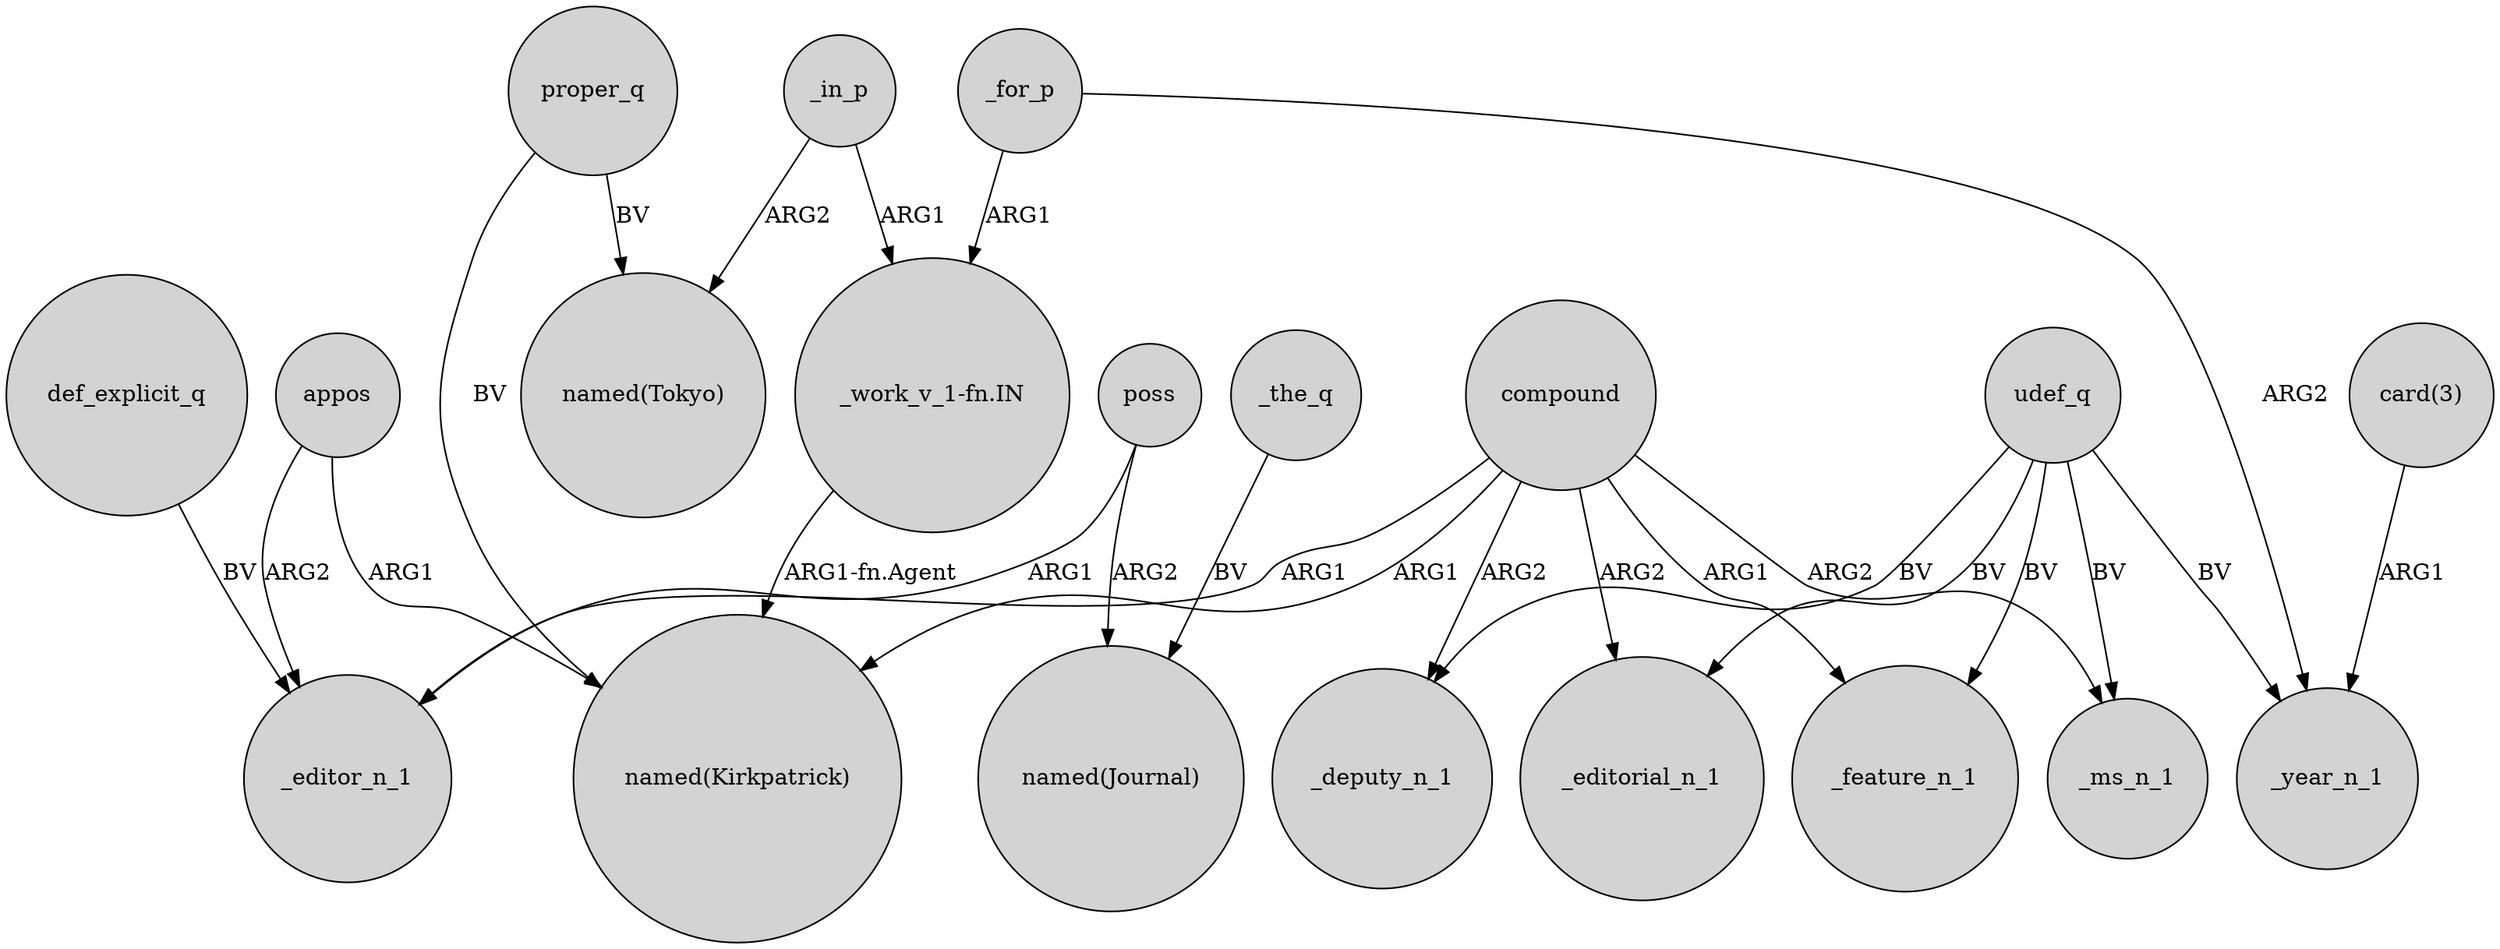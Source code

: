 digraph {
	node [shape=circle style=filled]
	appos -> _editor_n_1 [label=ARG2]
	udef_q -> _editorial_n_1 [label=BV]
	_for_p -> _year_n_1 [label=ARG2]
	"_work_v_1-fn.IN" -> "named(Kirkpatrick)" [label="ARG1-fn.Agent"]
	udef_q -> _feature_n_1 [label=BV]
	compound -> _deputy_n_1 [label=ARG2]
	_the_q -> "named(Journal)" [label=BV]
	compound -> _editorial_n_1 [label=ARG2]
	proper_q -> "named(Tokyo)" [label=BV]
	compound -> _ms_n_1 [label=ARG2]
	compound -> _editor_n_1 [label=ARG1]
	compound -> "named(Kirkpatrick)" [label=ARG1]
	udef_q -> _ms_n_1 [label=BV]
	udef_q -> _deputy_n_1 [label=BV]
	compound -> _feature_n_1 [label=ARG1]
	_for_p -> "_work_v_1-fn.IN" [label=ARG1]
	proper_q -> "named(Kirkpatrick)" [label=BV]
	"card(3)" -> _year_n_1 [label=ARG1]
	poss -> _editor_n_1 [label=ARG1]
	poss -> "named(Journal)" [label=ARG2]
	appos -> "named(Kirkpatrick)" [label=ARG1]
	udef_q -> _year_n_1 [label=BV]
	_in_p -> "_work_v_1-fn.IN" [label=ARG1]
	_in_p -> "named(Tokyo)" [label=ARG2]
	def_explicit_q -> _editor_n_1 [label=BV]
}
